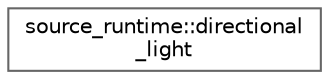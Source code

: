 digraph "类继承关系图"
{
 // LATEX_PDF_SIZE
  bgcolor="transparent";
  edge [fontname=Helvetica,fontsize=10,labelfontname=Helvetica,labelfontsize=10];
  node [fontname=Helvetica,fontsize=10,shape=box,height=0.2,width=0.4];
  rankdir="LR";
  Node0 [id="Node000000",label="source_runtime::directional\l_light",height=0.2,width=0.4,color="grey40", fillcolor="white", style="filled",URL="$classsource__runtime_1_1directional__light.html",tooltip=" "];
}
